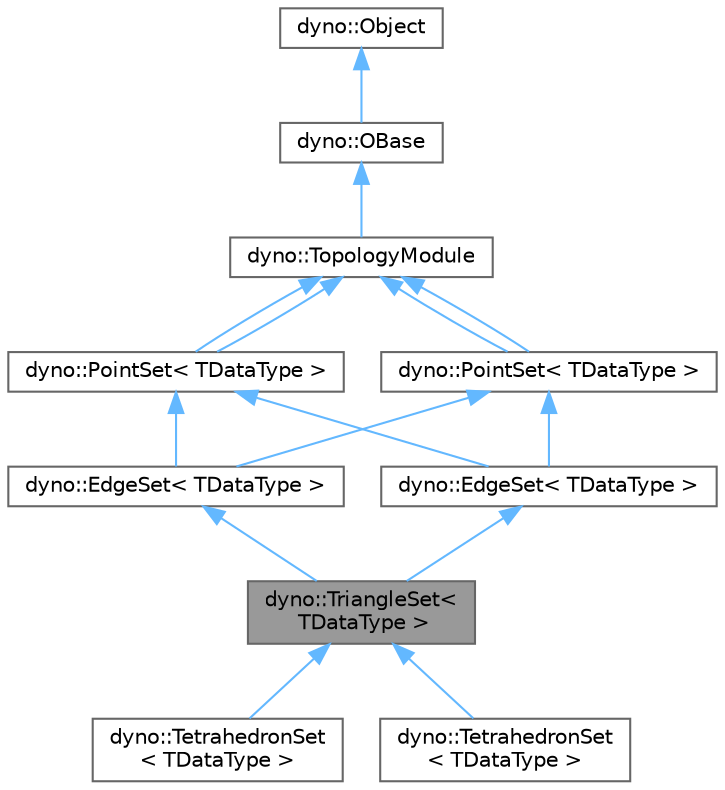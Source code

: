 digraph "dyno::TriangleSet&lt; TDataType &gt;"
{
 // LATEX_PDF_SIZE
  bgcolor="transparent";
  edge [fontname=Helvetica,fontsize=10,labelfontname=Helvetica,labelfontsize=10];
  node [fontname=Helvetica,fontsize=10,shape=box,height=0.2,width=0.4];
  Node1 [id="Node000001",label="dyno::TriangleSet\<\l TDataType \>",height=0.2,width=0.4,color="gray40", fillcolor="grey60", style="filled", fontcolor="black",tooltip=" "];
  Node2 -> Node1 [id="edge1_Node000001_Node000002",dir="back",color="steelblue1",style="solid",tooltip=" "];
  Node2 [id="Node000002",label="dyno::EdgeSet\< TDataType \>",height=0.2,width=0.4,color="gray40", fillcolor="white", style="filled",URL="$classdyno_1_1_edge_set.html",tooltip=" "];
  Node3 -> Node2 [id="edge2_Node000002_Node000003",dir="back",color="steelblue1",style="solid",tooltip=" "];
  Node3 [id="Node000003",label="dyno::PointSet\< TDataType \>",height=0.2,width=0.4,color="gray40", fillcolor="white", style="filled",URL="$classdyno_1_1_point_set.html",tooltip="A PointSet stores the coordinates for a set of independent points."];
  Node4 -> Node3 [id="edge3_Node000003_Node000004",dir="back",color="steelblue1",style="solid",tooltip=" "];
  Node4 [id="Node000004",label="dyno::TopologyModule",height=0.2,width=0.4,color="gray40", fillcolor="white", style="filled",URL="$classdyno_1_1_topology_module.html",tooltip=" "];
  Node5 -> Node4 [id="edge4_Node000004_Node000005",dir="back",color="steelblue1",style="solid",tooltip=" "];
  Node5 [id="Node000005",label="dyno::OBase",height=0.2,width=0.4,color="gray40", fillcolor="white", style="filled",URL="$classdyno_1_1_o_base.html",tooltip=" "];
  Node6 -> Node5 [id="edge5_Node000005_Node000006",dir="back",color="steelblue1",style="solid",tooltip=" "];
  Node6 [id="Node000006",label="dyno::Object",height=0.2,width=0.4,color="gray40", fillcolor="white", style="filled",URL="$classdyno_1_1_object.html",tooltip=" "];
  Node4 -> Node3 [id="edge6_Node000003_Node000004",dir="back",color="steelblue1",style="solid",tooltip=" "];
  Node7 -> Node2 [id="edge7_Node000002_Node000007",dir="back",color="steelblue1",style="solid",tooltip=" "];
  Node7 [id="Node000007",label="dyno::PointSet\< TDataType \>",height=0.2,width=0.4,color="gray40", fillcolor="white", style="filled",URL="$classdyno_1_1_point_set.html",tooltip="A PointSet stores the coordinates for a set of independent points."];
  Node4 -> Node7 [id="edge8_Node000007_Node000004",dir="back",color="steelblue1",style="solid",tooltip=" "];
  Node4 -> Node7 [id="edge9_Node000007_Node000004",dir="back",color="steelblue1",style="solid",tooltip=" "];
  Node8 -> Node1 [id="edge10_Node000001_Node000008",dir="back",color="steelblue1",style="solid",tooltip=" "];
  Node8 [id="Node000008",label="dyno::EdgeSet\< TDataType \>",height=0.2,width=0.4,color="gray40", fillcolor="white", style="filled",URL="$classdyno_1_1_edge_set.html",tooltip=" "];
  Node3 -> Node8 [id="edge11_Node000008_Node000003",dir="back",color="steelblue1",style="solid",tooltip=" "];
  Node7 -> Node8 [id="edge12_Node000008_Node000007",dir="back",color="steelblue1",style="solid",tooltip=" "];
  Node1 -> Node9 [id="edge13_Node000001_Node000009",dir="back",color="steelblue1",style="solid",tooltip=" "];
  Node9 [id="Node000009",label="dyno::TetrahedronSet\l\< TDataType \>",height=0.2,width=0.4,color="gray40", fillcolor="white", style="filled",URL="$classdyno_1_1_tetrahedron_set.html",tooltip=" "];
  Node1 -> Node10 [id="edge14_Node000001_Node000010",dir="back",color="steelblue1",style="solid",tooltip=" "];
  Node10 [id="Node000010",label="dyno::TetrahedronSet\l\< TDataType \>",height=0.2,width=0.4,color="gray40", fillcolor="white", style="filled",URL="$classdyno_1_1_tetrahedron_set.html",tooltip=" "];
}
